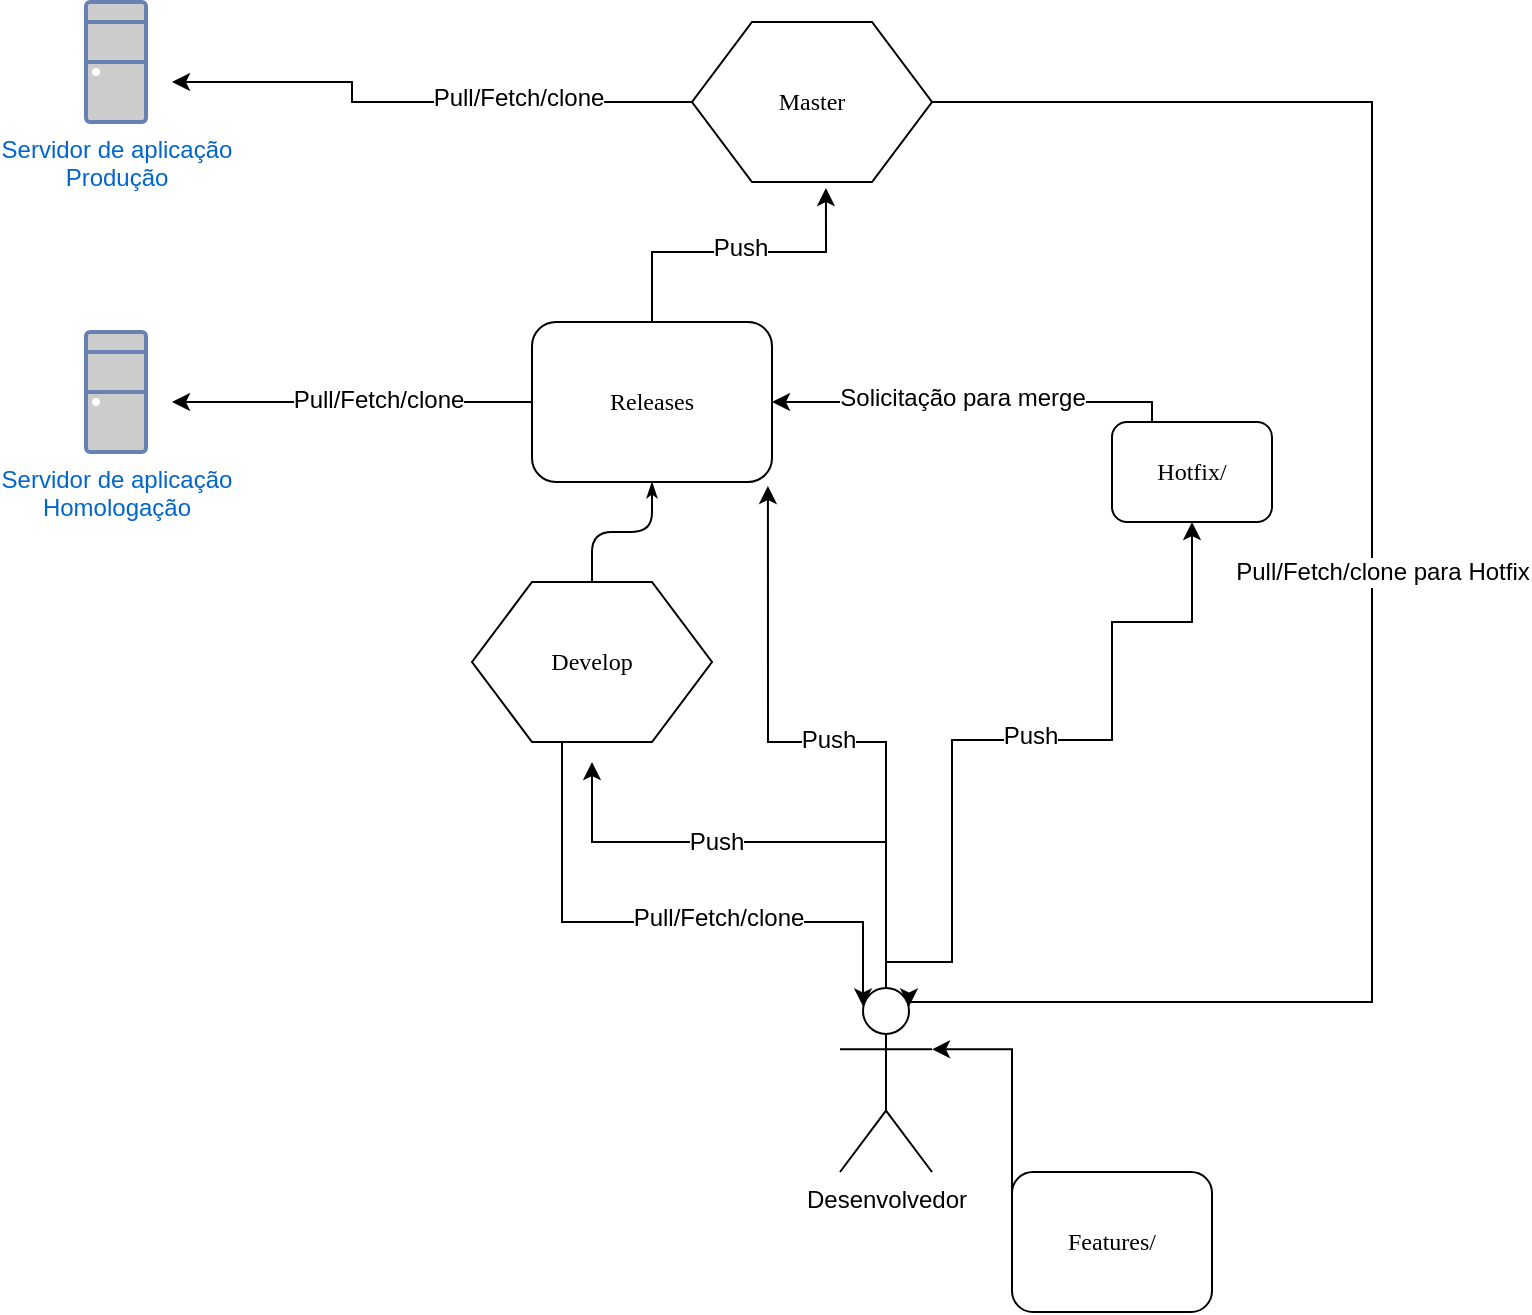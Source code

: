 <mxfile version="10.7.7" type="github"><diagram name="Page-1" id="8ce9d11a-91a2-4d17-14d8-a56ed91bf033"><mxGraphModel dx="840" dy="484" grid="1" gridSize="10" guides="1" tooltips="1" connect="1" arrows="1" fold="1" page="1" pageScale="1" pageWidth="1100" pageHeight="850" background="#ffffff" math="0" shadow="0"><root><mxCell id="0"/><mxCell id="1" parent="0"/><mxCell id="H3uC6kjGxsKVtGvPo9u1-13" style="edgeStyle=orthogonalEdgeStyle;rounded=0;orthogonalLoop=1;jettySize=auto;html=1;exitX=1;exitY=0.5;exitDx=0;exitDy=0;entryX=0.75;entryY=0.1;entryDx=0;entryDy=0;entryPerimeter=0;" parent="1" source="17ea667e15c223fc-1" target="H3uC6kjGxsKVtGvPo9u1-2" edge="1"><mxGeometry relative="1" as="geometry"><mxPoint x="570" y="240" as="targetPoint"/><Array as="points"><mxPoint x="730" y="250"/><mxPoint x="730" y="700"/><mxPoint x="499" y="700"/></Array></mxGeometry></mxCell><mxCell id="H3uC6kjGxsKVtGvPo9u1-33" value="Pull/Fetch/clone para Hotfix" style="text;html=1;resizable=0;points=[];align=center;verticalAlign=middle;labelBackgroundColor=#ffffff;" parent="H3uC6kjGxsKVtGvPo9u1-13" vertex="1" connectable="0"><mxGeometry x="-0.231" y="-107" relative="1" as="geometry"><mxPoint x="112" y="107" as="offset"/></mxGeometry></mxCell><mxCell id="H3uC6kjGxsKVtGvPo9u1-22" style="edgeStyle=orthogonalEdgeStyle;rounded=0;orthogonalLoop=1;jettySize=auto;html=1;exitX=0;exitY=0.5;exitDx=0;exitDy=0;" parent="1" source="17ea667e15c223fc-1" edge="1"><mxGeometry relative="1" as="geometry"><mxPoint x="130" y="240" as="targetPoint"/><Array as="points"><mxPoint x="220" y="250"/><mxPoint x="220" y="240"/></Array></mxGeometry></mxCell><mxCell id="H3uC6kjGxsKVtGvPo9u1-42" value="Pull/Fetch/clone&lt;br&gt;" style="text;html=1;resizable=0;points=[];align=center;verticalAlign=middle;labelBackgroundColor=#ffffff;" parent="H3uC6kjGxsKVtGvPo9u1-22" vertex="1" connectable="0"><mxGeometry x="-0.356" y="1" relative="1" as="geometry"><mxPoint y="-3" as="offset"/></mxGeometry></mxCell><mxCell id="17ea667e15c223fc-1" value="Master&lt;br&gt;" style="shape=hexagon;perimeter=hexagonPerimeter;whiteSpace=wrap;html=1;rounded=0;shadow=0;labelBackgroundColor=none;strokeColor=#000000;strokeWidth=1;fillColor=#ffffff;fontFamily=Verdana;fontSize=12;fontColor=#000000;align=center;" parent="1" vertex="1"><mxGeometry x="390" y="210" width="120" height="80" as="geometry"/></mxCell><mxCell id="H3uC6kjGxsKVtGvPo9u1-23" style="edgeStyle=orthogonalEdgeStyle;rounded=0;orthogonalLoop=1;jettySize=auto;html=1;exitX=0;exitY=0.5;exitDx=0;exitDy=0;" parent="1" source="17ea667e15c223fc-2" edge="1"><mxGeometry relative="1" as="geometry"><mxPoint x="130" y="400" as="targetPoint"/></mxGeometry></mxCell><mxCell id="H3uC6kjGxsKVtGvPo9u1-41" value="Pull/Fetch/clone" style="text;html=1;resizable=0;points=[];align=center;verticalAlign=middle;labelBackgroundColor=#ffffff;" parent="H3uC6kjGxsKVtGvPo9u1-23" vertex="1" connectable="0"><mxGeometry x="-0.184" y="-1" relative="1" as="geometry"><mxPoint x="-4" as="offset"/></mxGeometry></mxCell><mxCell id="H3uC6kjGxsKVtGvPo9u1-29" style="edgeStyle=orthogonalEdgeStyle;rounded=0;orthogonalLoop=1;jettySize=auto;html=1;exitX=0.5;exitY=0;exitDx=0;exitDy=0;entryX=0.558;entryY=1.038;entryDx=0;entryDy=0;entryPerimeter=0;" parent="1" source="17ea667e15c223fc-2" target="17ea667e15c223fc-1" edge="1"><mxGeometry relative="1" as="geometry"/></mxCell><mxCell id="H3uC6kjGxsKVtGvPo9u1-32" value="Push" style="text;html=1;resizable=0;points=[];align=center;verticalAlign=middle;labelBackgroundColor=#ffffff;" parent="H3uC6kjGxsKVtGvPo9u1-29" vertex="1" connectable="0"><mxGeometry x="0.098" relative="1" as="geometry"><mxPoint x="-6" y="-2" as="offset"/></mxGeometry></mxCell><mxCell id="17ea667e15c223fc-2" value="Releases&lt;br&gt;" style="rounded=1;whiteSpace=wrap;html=1;shadow=0;labelBackgroundColor=none;strokeColor=#000000;strokeWidth=1;fillColor=#ffffff;fontFamily=Verdana;fontSize=12;fontColor=#000000;align=center;" parent="1" vertex="1"><mxGeometry x="310" y="360" width="120" height="80" as="geometry"/></mxCell><mxCell id="17ea667e15c223fc-30" style="edgeStyle=orthogonalEdgeStyle;rounded=1;html=1;labelBackgroundColor=none;startArrow=none;startFill=0;startSize=5;endArrow=classicThin;endFill=1;endSize=5;jettySize=auto;orthogonalLoop=1;strokeColor=#000000;strokeWidth=1;fontFamily=Verdana;fontSize=8;fontColor=#000000;exitX=0.5;exitY=0;exitDx=0;exitDy=0;entryX=0.5;entryY=1;entryDx=0;entryDy=0;" parent="1" source="17ea667e15c223fc-5" target="17ea667e15c223fc-2" edge="1"><mxGeometry relative="1" as="geometry"><mxPoint x="440" y="450" as="targetPoint"/></mxGeometry></mxCell><mxCell id="H3uC6kjGxsKVtGvPo9u1-26" style="edgeStyle=orthogonalEdgeStyle;rounded=0;orthogonalLoop=1;jettySize=auto;html=1;exitX=0.375;exitY=1;exitDx=0;exitDy=0;entryX=0.25;entryY=0.1;entryDx=0;entryDy=0;entryPerimeter=0;" parent="1" source="17ea667e15c223fc-5" target="H3uC6kjGxsKVtGvPo9u1-2" edge="1"><mxGeometry relative="1" as="geometry"><Array as="points"><mxPoint x="325" y="660"/><mxPoint x="476" y="660"/></Array></mxGeometry></mxCell><mxCell id="H3uC6kjGxsKVtGvPo9u1-27" value="Pull/Fetch/clone" style="text;html=1;resizable=0;points=[];align=center;verticalAlign=middle;labelBackgroundColor=#ffffff;" parent="H3uC6kjGxsKVtGvPo9u1-26" vertex="1" connectable="0"><mxGeometry x="0.288" y="-3" relative="1" as="geometry"><mxPoint x="-14" y="-5" as="offset"/></mxGeometry></mxCell><mxCell id="17ea667e15c223fc-5" value="Develop&lt;br&gt;" style="shape=hexagon;perimeter=hexagonPerimeter;whiteSpace=wrap;html=1;rounded=0;shadow=0;labelBackgroundColor=none;strokeColor=#000000;strokeWidth=1;fillColor=#ffffff;fontFamily=Verdana;fontSize=12;fontColor=#000000;align=center;" parent="1" vertex="1"><mxGeometry x="280" y="490" width="120" height="80" as="geometry"/></mxCell><mxCell id="H3uC6kjGxsKVtGvPo9u1-8" style="edgeStyle=orthogonalEdgeStyle;rounded=0;orthogonalLoop=1;jettySize=auto;html=1;exitX=0.5;exitY=0;exitDx=0;exitDy=0;exitPerimeter=0;" parent="1" source="H3uC6kjGxsKVtGvPo9u1-2" edge="1"><mxGeometry relative="1" as="geometry"><mxPoint x="340" y="580" as="targetPoint"/><Array as="points"><mxPoint x="487" y="620"/><mxPoint x="340" y="620"/></Array></mxGeometry></mxCell><mxCell id="H3uC6kjGxsKVtGvPo9u1-24" value="Push" style="text;html=1;resizable=0;points=[];align=center;verticalAlign=middle;labelBackgroundColor=#ffffff;" parent="H3uC6kjGxsKVtGvPo9u1-8" vertex="1" connectable="0"><mxGeometry x="0.22" relative="1" as="geometry"><mxPoint as="offset"/></mxGeometry></mxCell><mxCell id="5oEPVA5eylQDPZgZc_uX-7" style="edgeStyle=orthogonalEdgeStyle;rounded=0;orthogonalLoop=1;jettySize=auto;html=1;exitX=0.5;exitY=0;exitDx=0;exitDy=0;exitPerimeter=0;entryX=0.5;entryY=1;entryDx=0;entryDy=0;" parent="1" source="H3uC6kjGxsKVtGvPo9u1-2" target="H3uC6kjGxsKVtGvPo9u1-4" edge="1"><mxGeometry relative="1" as="geometry"><mxPoint x="590" y="450" as="targetPoint"/><Array as="points"><mxPoint x="487" y="680"/><mxPoint x="520" y="680"/><mxPoint x="520" y="569"/><mxPoint x="600" y="569"/><mxPoint x="600" y="510"/><mxPoint x="640" y="510"/></Array></mxGeometry></mxCell><mxCell id="5oEPVA5eylQDPZgZc_uX-11" value="Push&lt;br&gt;" style="text;html=1;resizable=0;points=[];align=center;verticalAlign=middle;labelBackgroundColor=#ffffff;" parent="5oEPVA5eylQDPZgZc_uX-7" vertex="1" connectable="0"><mxGeometry x="-0.057" y="-1" relative="1" as="geometry"><mxPoint x="14" y="-3" as="offset"/></mxGeometry></mxCell><mxCell id="ZHrAflWcwivRymYhM-07-1" style="edgeStyle=orthogonalEdgeStyle;rounded=0;orthogonalLoop=1;jettySize=auto;html=1;exitX=0.5;exitY=0;exitDx=0;exitDy=0;exitPerimeter=0;entryX=0.983;entryY=1.025;entryDx=0;entryDy=0;entryPerimeter=0;" edge="1" parent="1" source="H3uC6kjGxsKVtGvPo9u1-2" target="17ea667e15c223fc-2"><mxGeometry relative="1" as="geometry"><Array as="points"><mxPoint x="487" y="570"/><mxPoint x="428" y="570"/></Array></mxGeometry></mxCell><mxCell id="ZHrAflWcwivRymYhM-07-2" value="Push" style="text;html=1;resizable=0;points=[];align=center;verticalAlign=middle;labelBackgroundColor=#ffffff;" vertex="1" connectable="0" parent="ZHrAflWcwivRymYhM-07-1"><mxGeometry x="-0.194" y="14" relative="1" as="geometry"><mxPoint x="-27" y="-15" as="offset"/></mxGeometry></mxCell><mxCell id="H3uC6kjGxsKVtGvPo9u1-2" value="Desenvolvedor" style="shape=umlActor;verticalLabelPosition=bottom;labelBackgroundColor=#ffffff;verticalAlign=top;html=1;outlineConnect=0;" parent="1" vertex="1"><mxGeometry x="464" y="693" width="46" height="92" as="geometry"/></mxCell><mxCell id="5oEPVA5eylQDPZgZc_uX-8" style="edgeStyle=orthogonalEdgeStyle;rounded=0;orthogonalLoop=1;jettySize=auto;html=1;exitX=0.25;exitY=0;exitDx=0;exitDy=0;entryX=1;entryY=0.5;entryDx=0;entryDy=0;" parent="1" source="H3uC6kjGxsKVtGvPo9u1-4" target="17ea667e15c223fc-2" edge="1"><mxGeometry relative="1" as="geometry"><Array as="points"><mxPoint x="620" y="400"/></Array></mxGeometry></mxCell><mxCell id="5oEPVA5eylQDPZgZc_uX-10" value="Solicitação para merge" style="text;html=1;resizable=0;points=[];align=center;verticalAlign=middle;labelBackgroundColor=#ffffff;" parent="5oEPVA5eylQDPZgZc_uX-8" vertex="1" connectable="0"><mxGeometry x="0.15" y="1" relative="1" as="geometry"><mxPoint x="10" y="-3" as="offset"/></mxGeometry></mxCell><mxCell id="H3uC6kjGxsKVtGvPo9u1-4" value="Hotfix/&lt;br&gt;" style="rounded=1;whiteSpace=wrap;html=1;shadow=0;labelBackgroundColor=none;strokeColor=#000000;strokeWidth=1;fillColor=#ffffff;fontFamily=Verdana;fontSize=12;fontColor=#000000;align=center;" parent="1" vertex="1"><mxGeometry x="600" y="410" width="80" height="50" as="geometry"/></mxCell><mxCell id="H3uC6kjGxsKVtGvPo9u1-37" style="edgeStyle=orthogonalEdgeStyle;rounded=0;orthogonalLoop=1;jettySize=auto;html=1;exitX=0;exitY=0.5;exitDx=0;exitDy=0;entryX=1;entryY=0.333;entryDx=0;entryDy=0;entryPerimeter=0;" parent="1" source="H3uC6kjGxsKVtGvPo9u1-5" target="H3uC6kjGxsKVtGvPo9u1-2" edge="1"><mxGeometry relative="1" as="geometry"><mxPoint x="510" y="700" as="targetPoint"/><Array as="points"><mxPoint x="550" y="741"/><mxPoint x="550" y="724"/></Array></mxGeometry></mxCell><mxCell id="H3uC6kjGxsKVtGvPo9u1-5" value="Features/&lt;br&gt;" style="rounded=1;whiteSpace=wrap;html=1;shadow=0;labelBackgroundColor=none;strokeColor=#000000;strokeWidth=1;fillColor=#ffffff;fontFamily=Verdana;fontSize=12;fontColor=#000000;align=center;" parent="1" vertex="1"><mxGeometry x="550" y="785" width="100" height="70" as="geometry"/></mxCell><mxCell id="H3uC6kjGxsKVtGvPo9u1-18" value="Servidor de aplicação&lt;br&gt;Homologação&lt;br&gt;" style="fontColor=#0066CC;verticalAlign=top;verticalLabelPosition=bottom;labelPosition=center;align=center;html=1;outlineConnect=0;fillColor=#CCCCCC;strokeColor=#6881B3;gradientColor=none;gradientDirection=north;strokeWidth=2;shape=mxgraph.networks.desktop_pc;" parent="1" vertex="1"><mxGeometry x="87" y="365" width="30" height="60" as="geometry"/></mxCell><mxCell id="H3uC6kjGxsKVtGvPo9u1-19" value="Servidor de aplicação&lt;br&gt;Produção&lt;br&gt;" style="fontColor=#0066CC;verticalAlign=top;verticalLabelPosition=bottom;labelPosition=center;align=center;html=1;outlineConnect=0;fillColor=#CCCCCC;strokeColor=#6881B3;gradientColor=none;gradientDirection=north;strokeWidth=2;shape=mxgraph.networks.desktop_pc;" parent="1" vertex="1"><mxGeometry x="87" y="200" width="30" height="60" as="geometry"/></mxCell></root></mxGraphModel></diagram></mxfile>